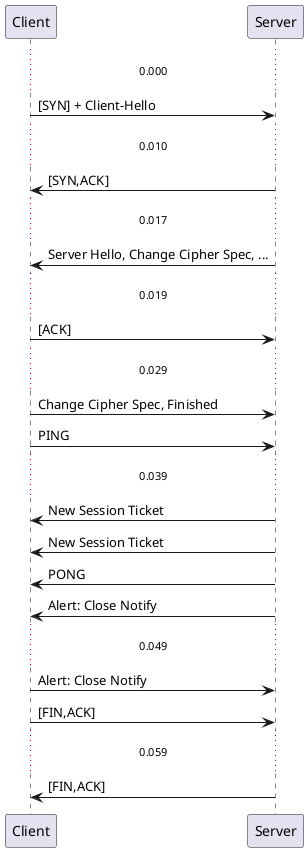 @startuml
participant "Client" as c
participant "Server" as s
... 0.000 ...
c -> s: [SYN] + Client-Hello
... 0.010 ...
c <- s: [SYN,ACK]
... 0.017 ...
c <- s: Server Hello, Change Cipher Spec, ...
... 0.019 ...
c -> s: [ACK]
... 0.029 ...
c -> s: Change Cipher Spec, Finished
c -> s: PING
... 0.039 ...
c <- s: New Session Ticket
c <- s: New Session Ticket
c <- s: PONG
c <- s: Alert: Close Notify
... 0.049 ...
c -> s: Alert: Close Notify
c -> s: [FIN,ACK]
... 0.059 ...
c <- s: [FIN,ACK]
@enduml
